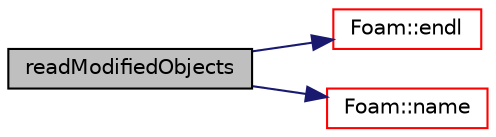digraph "readModifiedObjects"
{
  bgcolor="transparent";
  edge [fontname="Helvetica",fontsize="10",labelfontname="Helvetica",labelfontsize="10"];
  node [fontname="Helvetica",fontsize="10",shape=record];
  rankdir="LR";
  Node6452 [label="readModifiedObjects",height=0.2,width=0.4,color="black", fillcolor="grey75", style="filled", fontcolor="black"];
  Node6452 -> Node6453 [color="midnightblue",fontsize="10",style="solid",fontname="Helvetica"];
  Node6453 [label="Foam::endl",height=0.2,width=0.4,color="red",URL="$a21851.html#a2db8fe02a0d3909e9351bb4275b23ce4",tooltip="Add newline and flush stream. "];
  Node6452 -> Node6455 [color="midnightblue",fontsize="10",style="solid",fontname="Helvetica"];
  Node6455 [label="Foam::name",height=0.2,width=0.4,color="red",URL="$a21851.html#adcb0df2bd4953cb6bb390272d8263c3a",tooltip="Return a string representation of a complex. "];
}
